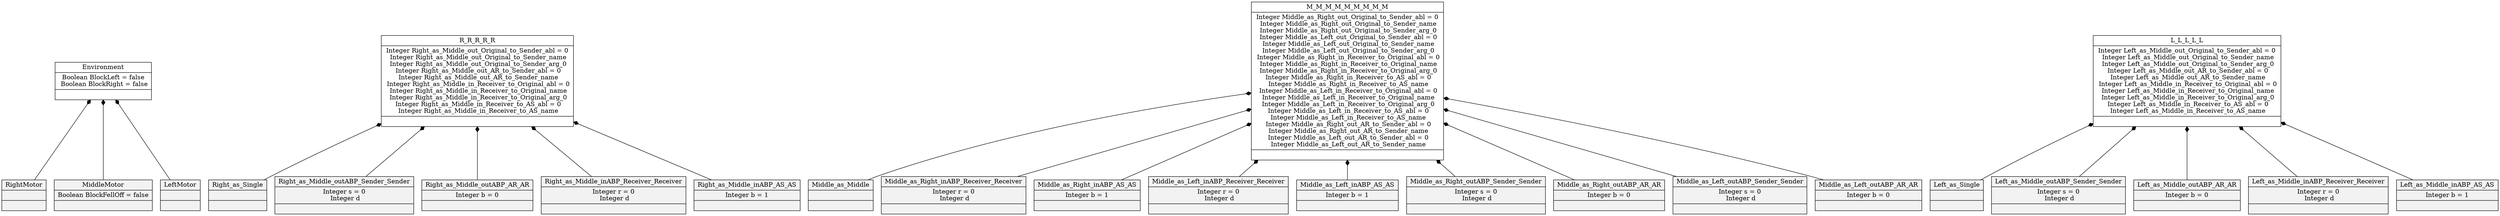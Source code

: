 
digraph LegoCase_as_arg_uni_ll_time_merge_ic_int_arg_int {
  node [shape=record]
  edge [dir=back, arrowtail=diamond]

Environment_498
 [label="{Environment|Boolean BlockLeft = false\n Boolean BlockRight = false|}"]
Environment_498_RightMotor [label="{RightMotor||}", style=filled, fillcolor=gray95]
Environment_498 -> Environment_498_RightMotor
Environment_498_MiddleMotor [label="{MiddleMotor|Boolean BlockFellOff = false|}", style=filled, fillcolor=gray95]
Environment_498 -> Environment_498_MiddleMotor
Environment_498_LeftMotor [label="{LeftMotor||}", style=filled, fillcolor=gray95]
Environment_498 -> Environment_498_LeftMotor

R_R_R_R_R_116
 [label="{R_R_R_R_R|Integer Right_as_Middle_out_Original_to_Sender_abl = 0\n Integer Right_as_Middle_out_Original_to_Sender_name\n Integer Right_as_Middle_out_Original_to_Sender_arg_0\n Integer Right_as_Middle_out_AR_to_Sender_abl = 0\n Integer Right_as_Middle_out_AR_to_Sender_name\n Integer Right_as_Middle_in_Receiver_to_Original_abl = 0\n Integer Right_as_Middle_in_Receiver_to_Original_name\n Integer Right_as_Middle_in_Receiver_to_Original_arg_0\n Integer Right_as_Middle_in_Receiver_to_AS_abl = 0\n Integer Right_as_Middle_in_Receiver_to_AS_name|}"]
R_R_R_R_R_116_Right_as_Single [label="{Right_as_Single||}", style=filled, fillcolor=gray95]
R_R_R_R_R_116 -> R_R_R_R_R_116_Right_as_Single
R_R_R_R_R_116_Right_as_Middle_outABP_Sender_Sender [label="{Right_as_Middle_outABP_Sender_Sender|Integer s = 0\n Integer d|}", style=filled, fillcolor=gray95]
R_R_R_R_R_116 -> R_R_R_R_R_116_Right_as_Middle_outABP_Sender_Sender
R_R_R_R_R_116_Right_as_Middle_outABP_AR_AR [label="{Right_as_Middle_outABP_AR_AR|Integer b = 0|}", style=filled, fillcolor=gray95]
R_R_R_R_R_116 -> R_R_R_R_R_116_Right_as_Middle_outABP_AR_AR
R_R_R_R_R_116_Right_as_Middle_inABP_Receiver_Receiver [label="{Right_as_Middle_inABP_Receiver_Receiver|Integer r = 0\n Integer d|}", style=filled, fillcolor=gray95]
R_R_R_R_R_116 -> R_R_R_R_R_116_Right_as_Middle_inABP_Receiver_Receiver
R_R_R_R_R_116_Right_as_Middle_inABP_AS_AS [label="{Right_as_Middle_inABP_AS_AS|Integer b = 1|}", style=filled, fillcolor=gray95]
R_R_R_R_R_116 -> R_R_R_R_R_116_Right_as_Middle_inABP_AS_AS

M_M_M_M_M_M_M_M_M_196
 [label="{M_M_M_M_M_M_M_M_M|Integer Middle_as_Right_out_Original_to_Sender_abl = 0\n Integer Middle_as_Right_out_Original_to_Sender_name\n Integer Middle_as_Right_out_Original_to_Sender_arg_0\n Integer Middle_as_Left_out_Original_to_Sender_abl = 0\n Integer Middle_as_Left_out_Original_to_Sender_name\n Integer Middle_as_Left_out_Original_to_Sender_arg_0\n Integer Middle_as_Right_in_Receiver_to_Original_abl = 0\n Integer Middle_as_Right_in_Receiver_to_Original_name\n Integer Middle_as_Right_in_Receiver_to_Original_arg_0\n Integer Middle_as_Right_in_Receiver_to_AS_abl = 0\n Integer Middle_as_Right_in_Receiver_to_AS_name\n Integer Middle_as_Left_in_Receiver_to_Original_abl = 0\n Integer Middle_as_Left_in_Receiver_to_Original_name\n Integer Middle_as_Left_in_Receiver_to_Original_arg_0\n Integer Middle_as_Left_in_Receiver_to_AS_abl = 0\n Integer Middle_as_Left_in_Receiver_to_AS_name\n Integer Middle_as_Right_out_AR_to_Sender_abl = 0\n Integer Middle_as_Right_out_AR_to_Sender_name\n Integer Middle_as_Left_out_AR_to_Sender_abl = 0\n Integer Middle_as_Left_out_AR_to_Sender_name|}"]
M_M_M_M_M_M_M_M_M_196_Middle_as_Middle [label="{Middle_as_Middle||}", style=filled, fillcolor=gray95]
M_M_M_M_M_M_M_M_M_196 -> M_M_M_M_M_M_M_M_M_196_Middle_as_Middle
M_M_M_M_M_M_M_M_M_196_Middle_as_Right_inABP_Receiver_Receiver [label="{Middle_as_Right_inABP_Receiver_Receiver|Integer r = 0\n Integer d|}", style=filled, fillcolor=gray95]
M_M_M_M_M_M_M_M_M_196 -> M_M_M_M_M_M_M_M_M_196_Middle_as_Right_inABP_Receiver_Receiver
M_M_M_M_M_M_M_M_M_196_Middle_as_Right_inABP_AS_AS [label="{Middle_as_Right_inABP_AS_AS|Integer b = 1|}", style=filled, fillcolor=gray95]
M_M_M_M_M_M_M_M_M_196 -> M_M_M_M_M_M_M_M_M_196_Middle_as_Right_inABP_AS_AS
M_M_M_M_M_M_M_M_M_196_Middle_as_Left_inABP_Receiver_Receiver [label="{Middle_as_Left_inABP_Receiver_Receiver|Integer r = 0\n Integer d|}", style=filled, fillcolor=gray95]
M_M_M_M_M_M_M_M_M_196 -> M_M_M_M_M_M_M_M_M_196_Middle_as_Left_inABP_Receiver_Receiver
M_M_M_M_M_M_M_M_M_196_Middle_as_Left_inABP_AS_AS [label="{Middle_as_Left_inABP_AS_AS|Integer b = 1|}", style=filled, fillcolor=gray95]
M_M_M_M_M_M_M_M_M_196 -> M_M_M_M_M_M_M_M_M_196_Middle_as_Left_inABP_AS_AS
M_M_M_M_M_M_M_M_M_196_Middle_as_Right_outABP_Sender_Sender [label="{Middle_as_Right_outABP_Sender_Sender|Integer s = 0\n Integer d|}", style=filled, fillcolor=gray95]
M_M_M_M_M_M_M_M_M_196 -> M_M_M_M_M_M_M_M_M_196_Middle_as_Right_outABP_Sender_Sender
M_M_M_M_M_M_M_M_M_196_Middle_as_Right_outABP_AR_AR [label="{Middle_as_Right_outABP_AR_AR|Integer b = 0|}", style=filled, fillcolor=gray95]
M_M_M_M_M_M_M_M_M_196 -> M_M_M_M_M_M_M_M_M_196_Middle_as_Right_outABP_AR_AR
M_M_M_M_M_M_M_M_M_196_Middle_as_Left_outABP_Sender_Sender [label="{Middle_as_Left_outABP_Sender_Sender|Integer s = 0\n Integer d|}", style=filled, fillcolor=gray95]
M_M_M_M_M_M_M_M_M_196 -> M_M_M_M_M_M_M_M_M_196_Middle_as_Left_outABP_Sender_Sender
M_M_M_M_M_M_M_M_M_196_Middle_as_Left_outABP_AR_AR [label="{Middle_as_Left_outABP_AR_AR|Integer b = 0|}", style=filled, fillcolor=gray95]
M_M_M_M_M_M_M_M_M_196 -> M_M_M_M_M_M_M_M_M_196_Middle_as_Left_outABP_AR_AR

L_L_L_L_L_602
 [label="{L_L_L_L_L|Integer Left_as_Middle_out_Original_to_Sender_abl = 0\n Integer Left_as_Middle_out_Original_to_Sender_name\n Integer Left_as_Middle_out_Original_to_Sender_arg_0\n Integer Left_as_Middle_out_AR_to_Sender_abl = 0\n Integer Left_as_Middle_out_AR_to_Sender_name\n Integer Left_as_Middle_in_Receiver_to_Original_abl = 0\n Integer Left_as_Middle_in_Receiver_to_Original_name\n Integer Left_as_Middle_in_Receiver_to_Original_arg_0\n Integer Left_as_Middle_in_Receiver_to_AS_abl = 0\n Integer Left_as_Middle_in_Receiver_to_AS_name|}"]
L_L_L_L_L_602_Left_as_Single [label="{Left_as_Single||}", style=filled, fillcolor=gray95]
L_L_L_L_L_602 -> L_L_L_L_L_602_Left_as_Single
L_L_L_L_L_602_Left_as_Middle_outABP_Sender_Sender [label="{Left_as_Middle_outABP_Sender_Sender|Integer s = 0\n Integer d|}", style=filled, fillcolor=gray95]
L_L_L_L_L_602 -> L_L_L_L_L_602_Left_as_Middle_outABP_Sender_Sender
L_L_L_L_L_602_Left_as_Middle_outABP_AR_AR [label="{Left_as_Middle_outABP_AR_AR|Integer b = 0|}", style=filled, fillcolor=gray95]
L_L_L_L_L_602 -> L_L_L_L_L_602_Left_as_Middle_outABP_AR_AR
L_L_L_L_L_602_Left_as_Middle_inABP_Receiver_Receiver [label="{Left_as_Middle_inABP_Receiver_Receiver|Integer r = 0\n Integer d|}", style=filled, fillcolor=gray95]
L_L_L_L_L_602 -> L_L_L_L_L_602_Left_as_Middle_inABP_Receiver_Receiver
L_L_L_L_L_602_Left_as_Middle_inABP_AS_AS [label="{Left_as_Middle_inABP_AS_AS|Integer b = 1|}", style=filled, fillcolor=gray95]
L_L_L_L_L_602 -> L_L_L_L_L_602_Left_as_Middle_inABP_AS_AS


}
